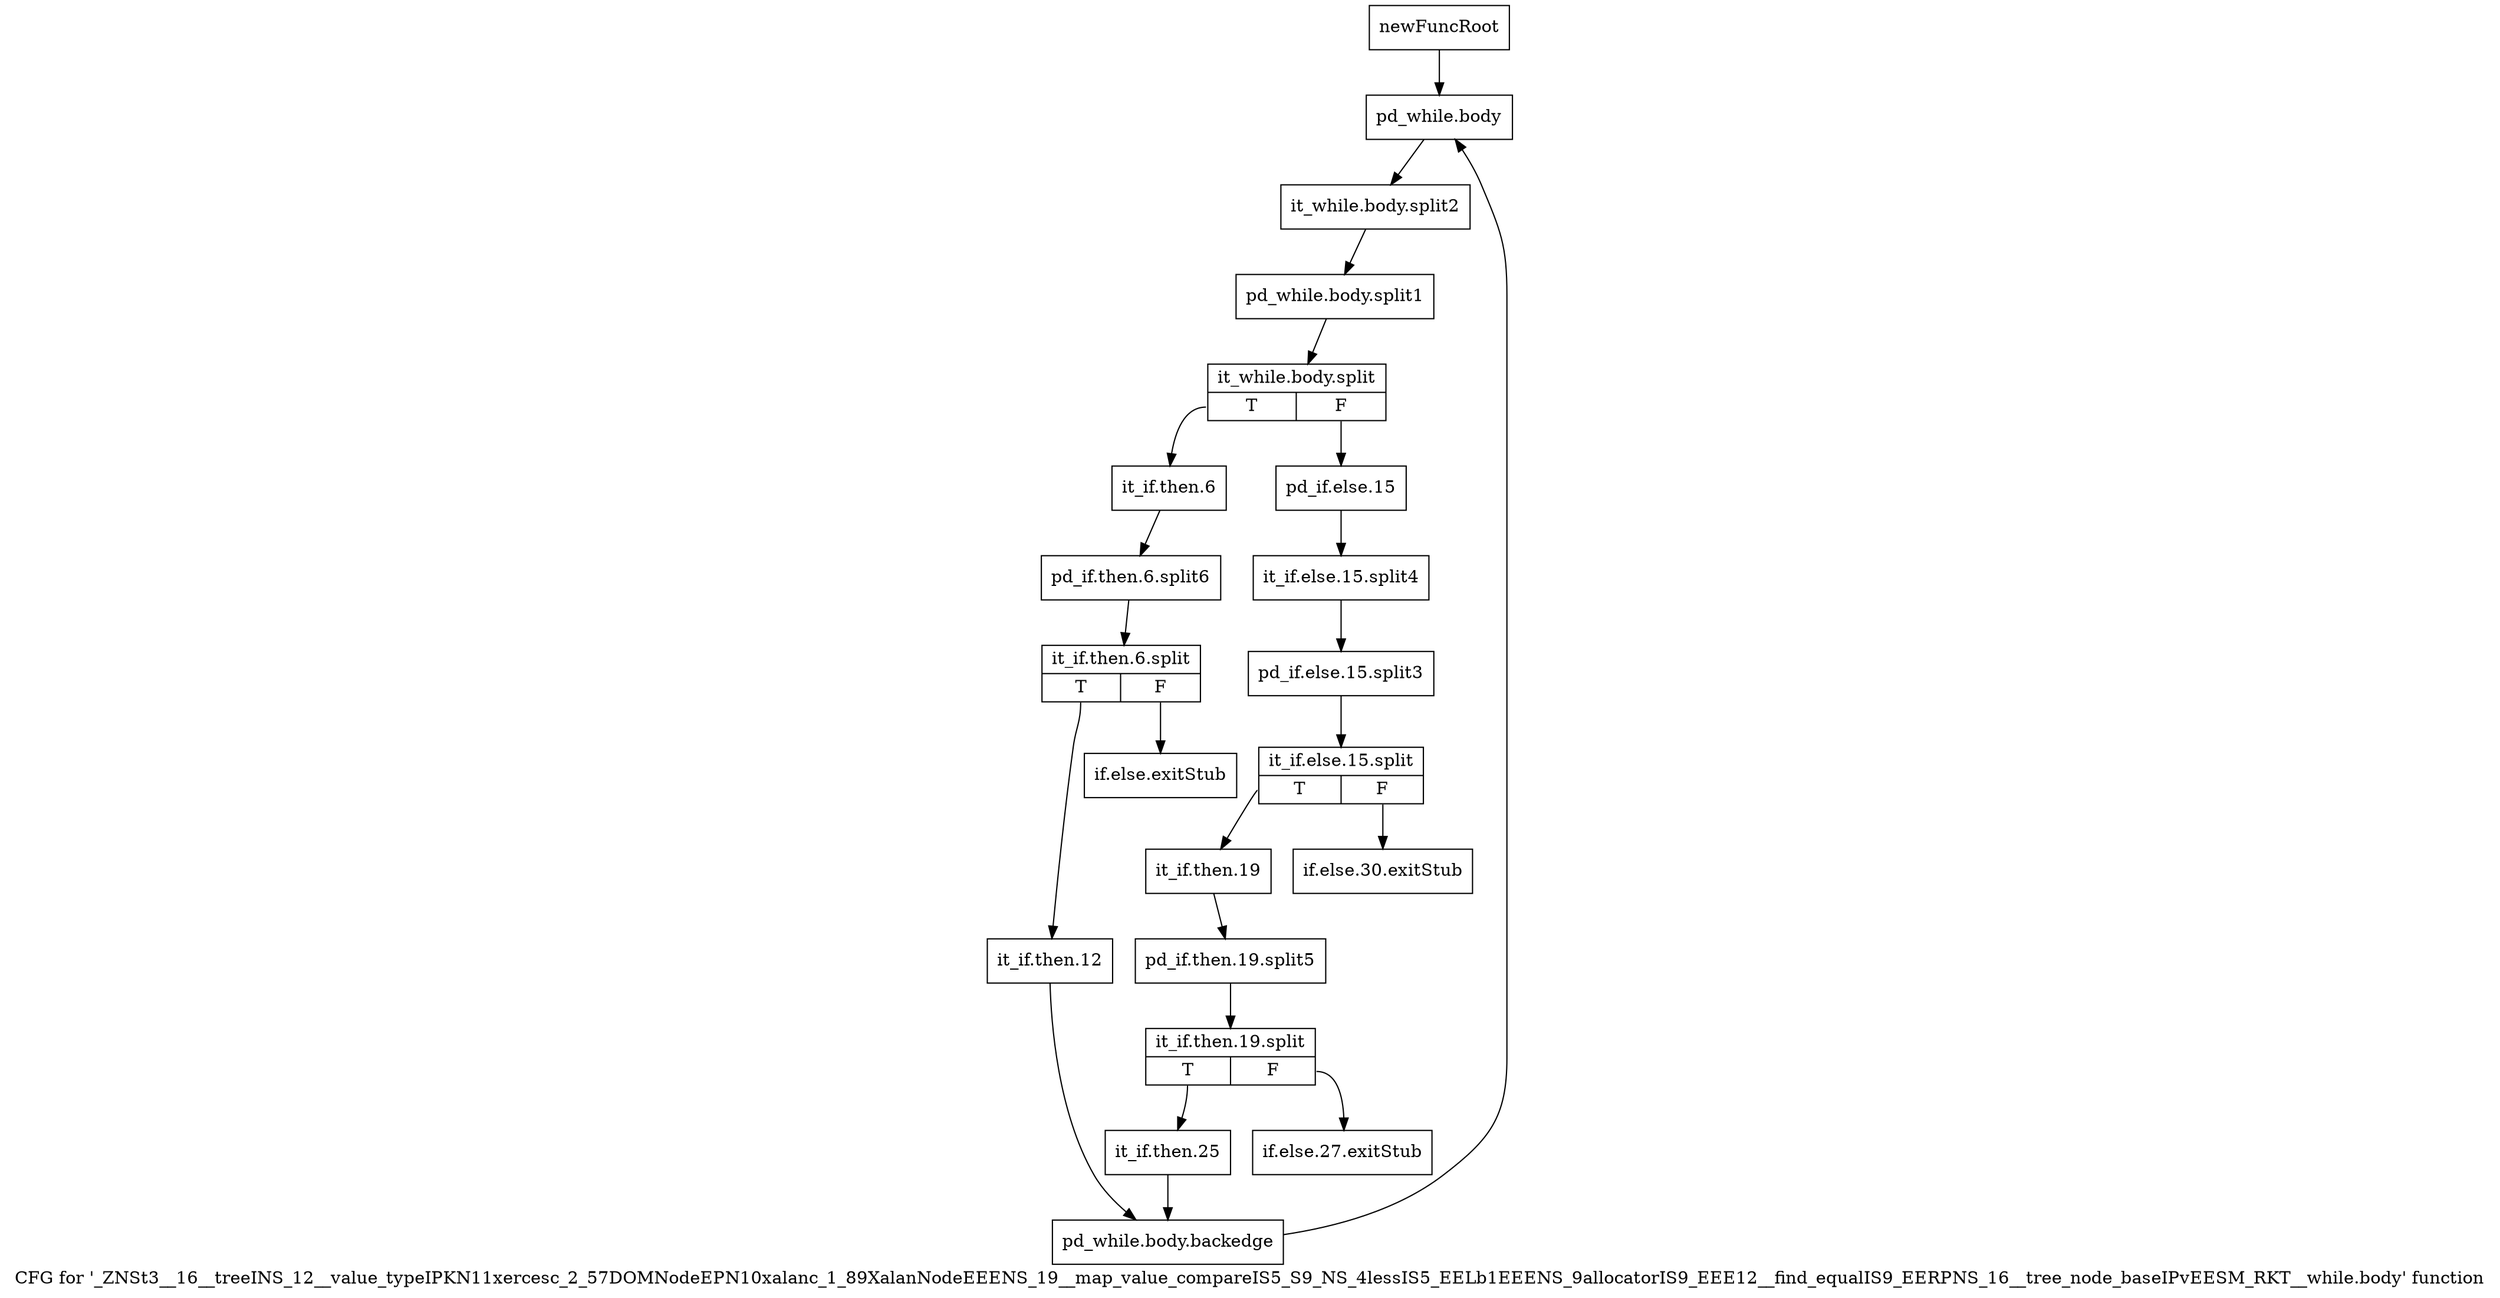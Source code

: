 digraph "CFG for '_ZNSt3__16__treeINS_12__value_typeIPKN11xercesc_2_57DOMNodeEPN10xalanc_1_89XalanNodeEEENS_19__map_value_compareIS5_S9_NS_4lessIS5_EELb1EEENS_9allocatorIS9_EEE12__find_equalIS9_EERPNS_16__tree_node_baseIPvEESM_RKT__while.body' function" {
	label="CFG for '_ZNSt3__16__treeINS_12__value_typeIPKN11xercesc_2_57DOMNodeEPN10xalanc_1_89XalanNodeEEENS_19__map_value_compareIS5_S9_NS_4lessIS5_EELb1EEENS_9allocatorIS9_EEE12__find_equalIS9_EERPNS_16__tree_node_baseIPvEESM_RKT__while.body' function";

	Node0x84eeed0 [shape=record,label="{newFuncRoot}"];
	Node0x84eeed0 -> Node0x84fbc50;
	Node0x84fbb60 [shape=record,label="{if.else.30.exitStub}"];
	Node0x84fbbb0 [shape=record,label="{if.else.27.exitStub}"];
	Node0x84fbc00 [shape=record,label="{if.else.exitStub}"];
	Node0x84fbc50 [shape=record,label="{pd_while.body}"];
	Node0x84fbc50 -> Node0xd2399a0;
	Node0xd2399a0 [shape=record,label="{it_while.body.split2}"];
	Node0xd2399a0 -> Node0xd22a5a0;
	Node0xd22a5a0 [shape=record,label="{pd_while.body.split1}"];
	Node0xd22a5a0 -> Node0xd236e90;
	Node0xd236e90 [shape=record,label="{it_while.body.split|{<s0>T|<s1>F}}"];
	Node0xd236e90:s0 -> Node0x84fbd90;
	Node0xd236e90:s1 -> Node0x84fbca0;
	Node0x84fbca0 [shape=record,label="{pd_if.else.15}"];
	Node0x84fbca0 -> Node0xd232ec0;
	Node0xd232ec0 [shape=record,label="{it_if.else.15.split4}"];
	Node0xd232ec0 -> Node0xd2374c0;
	Node0xd2374c0 [shape=record,label="{pd_if.else.15.split3}"];
	Node0xd2374c0 -> Node0xd22a460;
	Node0xd22a460 [shape=record,label="{it_if.else.15.split|{<s0>T|<s1>F}}"];
	Node0xd22a460:s0 -> Node0x84fbcf0;
	Node0xd22a460:s1 -> Node0x84fbb60;
	Node0x84fbcf0 [shape=record,label="{it_if.then.19}"];
	Node0x84fbcf0 -> Node0xd239b80;
	Node0xd239b80 [shape=record,label="{pd_if.then.19.split5}"];
	Node0xd239b80 -> Node0xd233030;
	Node0xd233030 [shape=record,label="{it_if.then.19.split|{<s0>T|<s1>F}}"];
	Node0xd233030:s0 -> Node0x84fbd40;
	Node0xd233030:s1 -> Node0x84fbbb0;
	Node0x84fbd40 [shape=record,label="{it_if.then.25}"];
	Node0x84fbd40 -> Node0x84fbe30;
	Node0x84fbd90 [shape=record,label="{it_if.then.6}"];
	Node0x84fbd90 -> Node0xd239c30;
	Node0xd239c30 [shape=record,label="{pd_if.then.6.split6}"];
	Node0xd239c30 -> Node0xd2372c0;
	Node0xd2372c0 [shape=record,label="{it_if.then.6.split|{<s0>T|<s1>F}}"];
	Node0xd2372c0:s0 -> Node0x84fbde0;
	Node0xd2372c0:s1 -> Node0x84fbc00;
	Node0x84fbde0 [shape=record,label="{it_if.then.12}"];
	Node0x84fbde0 -> Node0x84fbe30;
	Node0x84fbe30 [shape=record,label="{pd_while.body.backedge}"];
	Node0x84fbe30 -> Node0x84fbc50;
}
